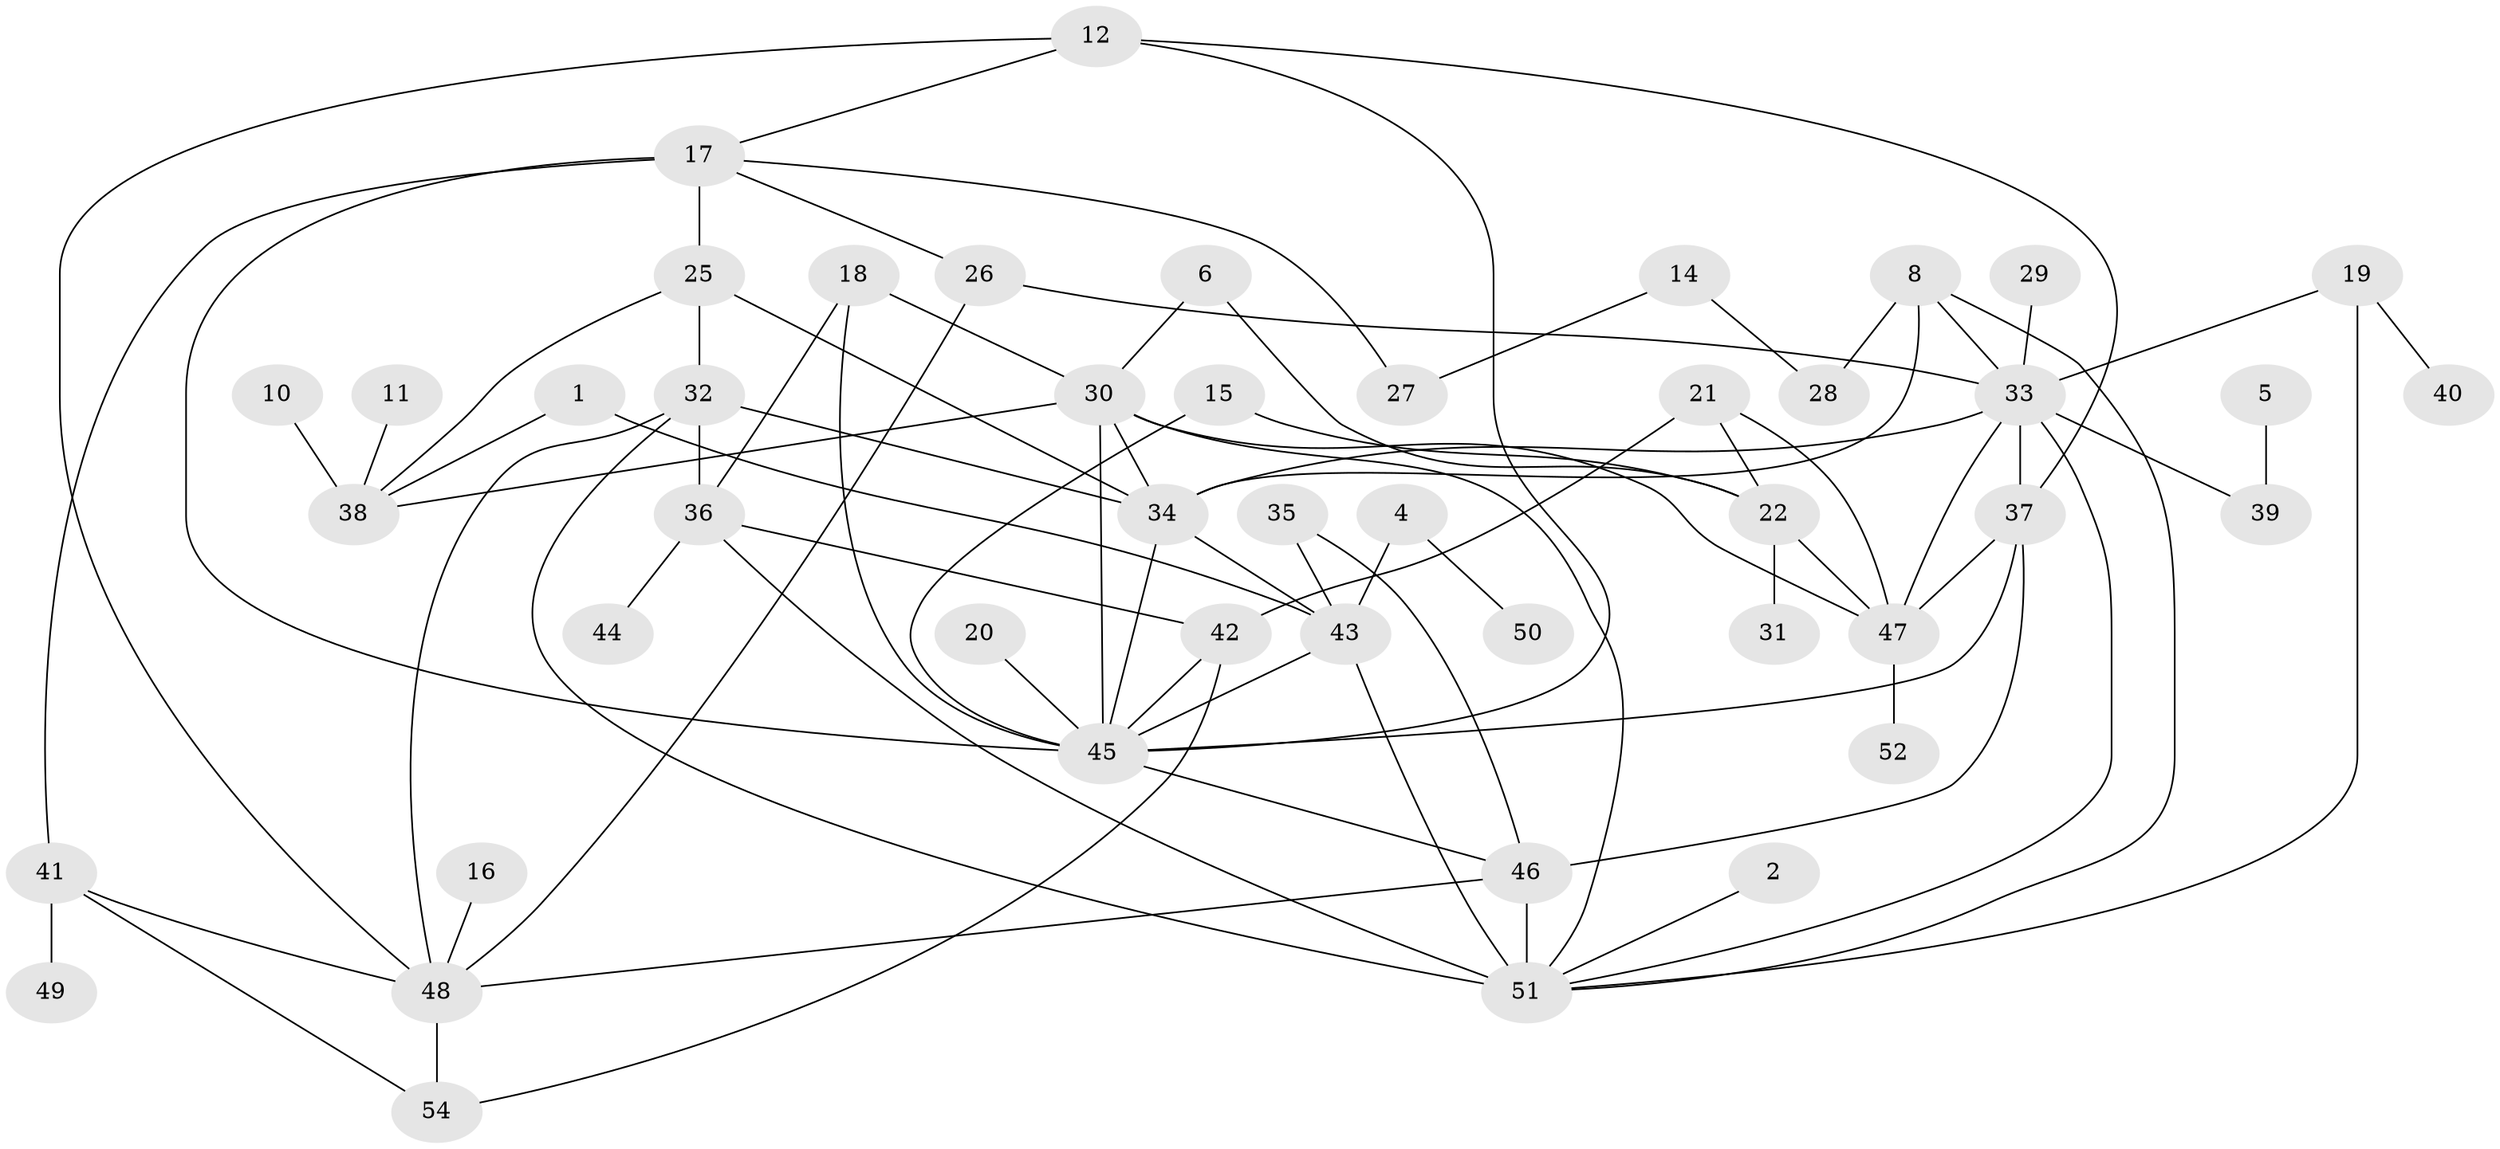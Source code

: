 // original degree distribution, {3: 0.26851851851851855, 7: 0.046296296296296294, 1: 0.1574074074074074, 2: 0.2777777777777778, 11: 0.009259259259259259, 0: 0.06481481481481481, 4: 0.07407407407407407, 6: 0.046296296296296294, 5: 0.05555555555555555}
// Generated by graph-tools (version 1.1) at 2025/00/03/09/25 03:00:39]
// undirected, 47 vertices, 82 edges
graph export_dot {
graph [start="1"]
  node [color=gray90,style=filled];
  1;
  2;
  4;
  5;
  6;
  8;
  10;
  11;
  12;
  14;
  15;
  16;
  17;
  18;
  19;
  20;
  21;
  22;
  25;
  26;
  27;
  28;
  29;
  30;
  31;
  32;
  33;
  34;
  35;
  36;
  37;
  38;
  39;
  40;
  41;
  42;
  43;
  44;
  45;
  46;
  47;
  48;
  49;
  50;
  51;
  52;
  54;
  1 -- 38 [weight=1.0];
  1 -- 43 [weight=1.0];
  2 -- 51 [weight=1.0];
  4 -- 43 [weight=1.0];
  4 -- 50 [weight=1.0];
  5 -- 39 [weight=1.0];
  6 -- 22 [weight=1.0];
  6 -- 30 [weight=1.0];
  8 -- 28 [weight=1.0];
  8 -- 33 [weight=1.0];
  8 -- 34 [weight=1.0];
  8 -- 51 [weight=1.0];
  10 -- 38 [weight=1.0];
  11 -- 38 [weight=1.0];
  12 -- 17 [weight=1.0];
  12 -- 37 [weight=1.0];
  12 -- 45 [weight=1.0];
  12 -- 48 [weight=1.0];
  14 -- 27 [weight=1.0];
  14 -- 28 [weight=1.0];
  15 -- 22 [weight=1.0];
  15 -- 45 [weight=1.0];
  16 -- 48 [weight=1.0];
  17 -- 25 [weight=1.0];
  17 -- 26 [weight=1.0];
  17 -- 27 [weight=1.0];
  17 -- 41 [weight=1.0];
  17 -- 45 [weight=2.0];
  18 -- 30 [weight=1.0];
  18 -- 36 [weight=1.0];
  18 -- 45 [weight=1.0];
  19 -- 33 [weight=1.0];
  19 -- 40 [weight=1.0];
  19 -- 51 [weight=1.0];
  20 -- 45 [weight=2.0];
  21 -- 22 [weight=1.0];
  21 -- 42 [weight=1.0];
  21 -- 47 [weight=1.0];
  22 -- 31 [weight=1.0];
  22 -- 47 [weight=1.0];
  25 -- 32 [weight=1.0];
  25 -- 34 [weight=1.0];
  25 -- 38 [weight=1.0];
  26 -- 33 [weight=1.0];
  26 -- 48 [weight=1.0];
  29 -- 33 [weight=1.0];
  30 -- 34 [weight=1.0];
  30 -- 38 [weight=1.0];
  30 -- 45 [weight=1.0];
  30 -- 47 [weight=1.0];
  30 -- 51 [weight=2.0];
  32 -- 34 [weight=2.0];
  32 -- 36 [weight=1.0];
  32 -- 48 [weight=1.0];
  32 -- 51 [weight=2.0];
  33 -- 34 [weight=1.0];
  33 -- 37 [weight=1.0];
  33 -- 39 [weight=1.0];
  33 -- 47 [weight=1.0];
  33 -- 51 [weight=3.0];
  34 -- 43 [weight=1.0];
  34 -- 45 [weight=1.0];
  35 -- 43 [weight=1.0];
  35 -- 46 [weight=1.0];
  36 -- 42 [weight=1.0];
  36 -- 44 [weight=1.0];
  36 -- 51 [weight=2.0];
  37 -- 45 [weight=2.0];
  37 -- 46 [weight=1.0];
  37 -- 47 [weight=1.0];
  41 -- 48 [weight=1.0];
  41 -- 49 [weight=1.0];
  41 -- 54 [weight=1.0];
  42 -- 45 [weight=1.0];
  42 -- 54 [weight=1.0];
  43 -- 45 [weight=1.0];
  43 -- 51 [weight=2.0];
  45 -- 46 [weight=1.0];
  46 -- 48 [weight=1.0];
  46 -- 51 [weight=3.0];
  47 -- 52 [weight=1.0];
  48 -- 54 [weight=1.0];
}
